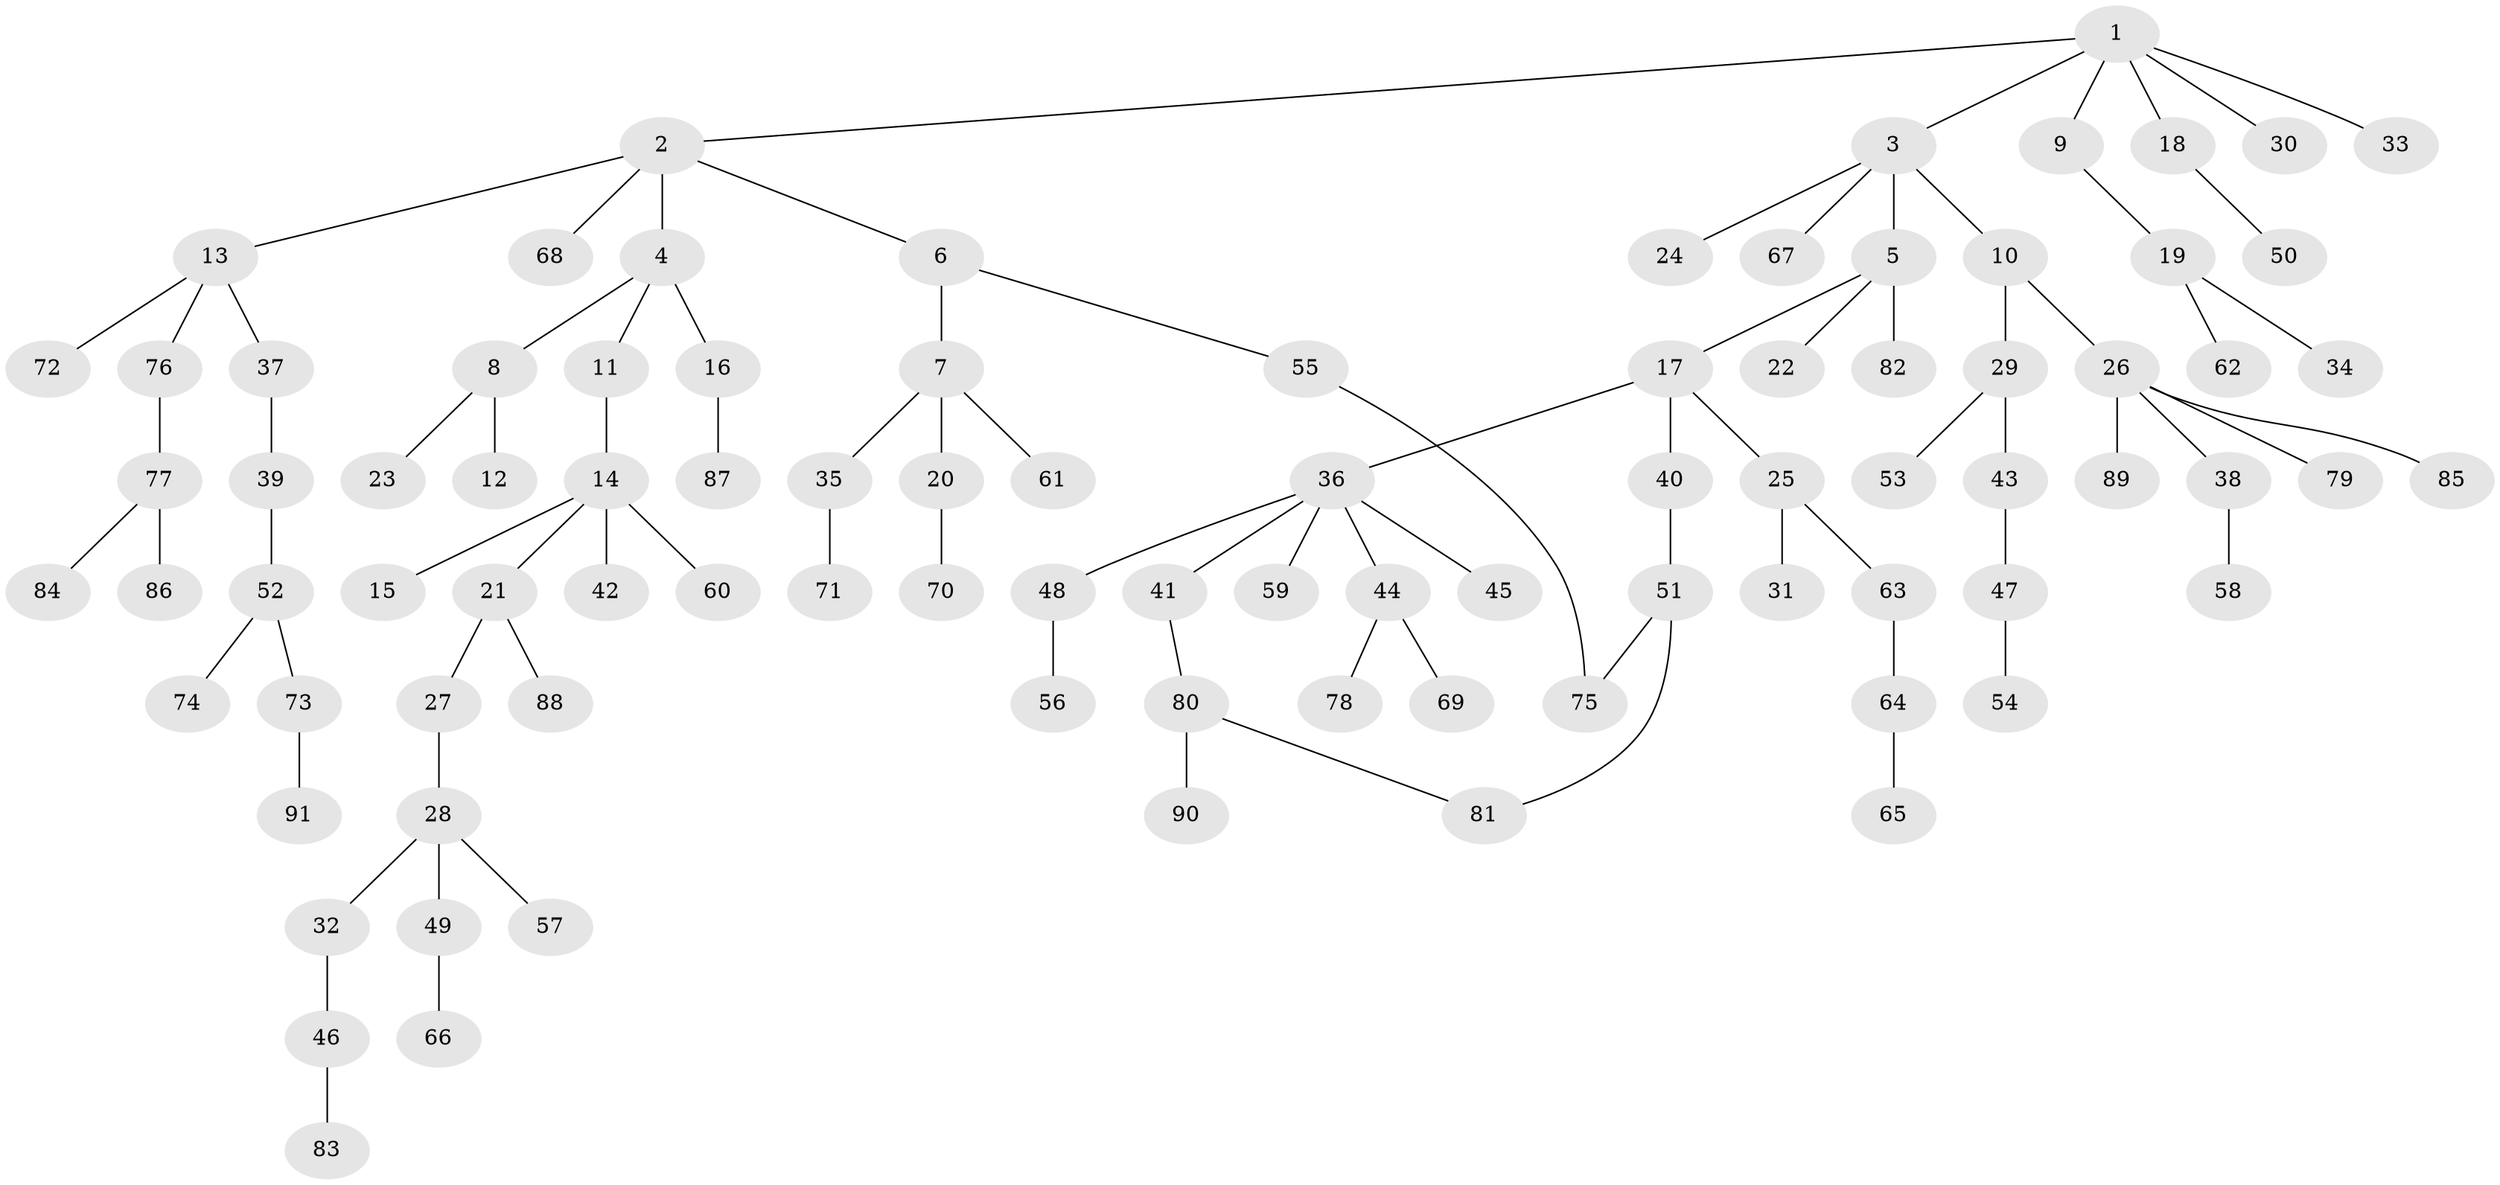 // coarse degree distribution, {5: 0.03636363636363636, 4: 0.09090909090909091, 3: 0.14545454545454545, 1: 0.4, 2: 0.32727272727272727}
// Generated by graph-tools (version 1.1) at 2025/48/03/04/25 22:48:36]
// undirected, 91 vertices, 92 edges
graph export_dot {
  node [color=gray90,style=filled];
  1;
  2;
  3;
  4;
  5;
  6;
  7;
  8;
  9;
  10;
  11;
  12;
  13;
  14;
  15;
  16;
  17;
  18;
  19;
  20;
  21;
  22;
  23;
  24;
  25;
  26;
  27;
  28;
  29;
  30;
  31;
  32;
  33;
  34;
  35;
  36;
  37;
  38;
  39;
  40;
  41;
  42;
  43;
  44;
  45;
  46;
  47;
  48;
  49;
  50;
  51;
  52;
  53;
  54;
  55;
  56;
  57;
  58;
  59;
  60;
  61;
  62;
  63;
  64;
  65;
  66;
  67;
  68;
  69;
  70;
  71;
  72;
  73;
  74;
  75;
  76;
  77;
  78;
  79;
  80;
  81;
  82;
  83;
  84;
  85;
  86;
  87;
  88;
  89;
  90;
  91;
  1 -- 2;
  1 -- 3;
  1 -- 9;
  1 -- 18;
  1 -- 30;
  1 -- 33;
  2 -- 4;
  2 -- 6;
  2 -- 13;
  2 -- 68;
  3 -- 5;
  3 -- 10;
  3 -- 24;
  3 -- 67;
  4 -- 8;
  4 -- 11;
  4 -- 16;
  5 -- 17;
  5 -- 22;
  5 -- 82;
  6 -- 7;
  6 -- 55;
  7 -- 20;
  7 -- 35;
  7 -- 61;
  8 -- 12;
  8 -- 23;
  9 -- 19;
  10 -- 26;
  10 -- 29;
  11 -- 14;
  13 -- 37;
  13 -- 72;
  13 -- 76;
  14 -- 15;
  14 -- 21;
  14 -- 42;
  14 -- 60;
  16 -- 87;
  17 -- 25;
  17 -- 36;
  17 -- 40;
  18 -- 50;
  19 -- 34;
  19 -- 62;
  20 -- 70;
  21 -- 27;
  21 -- 88;
  25 -- 31;
  25 -- 63;
  26 -- 38;
  26 -- 79;
  26 -- 85;
  26 -- 89;
  27 -- 28;
  28 -- 32;
  28 -- 49;
  28 -- 57;
  29 -- 43;
  29 -- 53;
  32 -- 46;
  35 -- 71;
  36 -- 41;
  36 -- 44;
  36 -- 45;
  36 -- 48;
  36 -- 59;
  37 -- 39;
  38 -- 58;
  39 -- 52;
  40 -- 51;
  41 -- 80;
  43 -- 47;
  44 -- 69;
  44 -- 78;
  46 -- 83;
  47 -- 54;
  48 -- 56;
  49 -- 66;
  51 -- 81;
  51 -- 75;
  52 -- 73;
  52 -- 74;
  55 -- 75;
  63 -- 64;
  64 -- 65;
  73 -- 91;
  76 -- 77;
  77 -- 84;
  77 -- 86;
  80 -- 90;
  80 -- 81;
}
